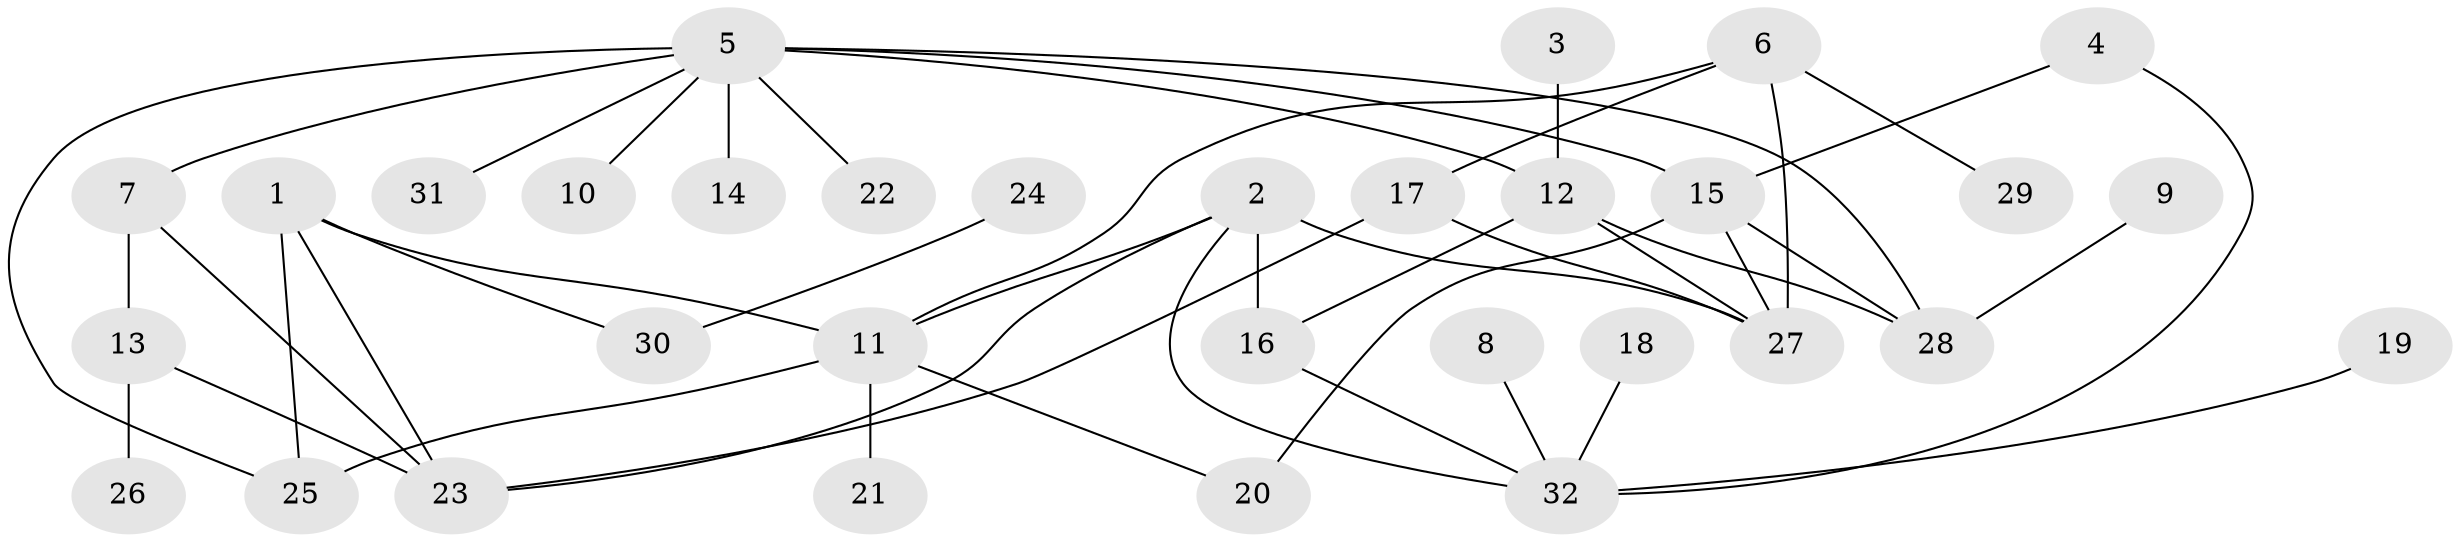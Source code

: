 // original degree distribution, {4: 0.0625, 7: 0.0625, 6: 0.03125, 11: 0.015625, 5: 0.078125, 1: 0.546875, 2: 0.15625, 3: 0.046875}
// Generated by graph-tools (version 1.1) at 2025/37/03/04/25 23:37:46]
// undirected, 32 vertices, 46 edges
graph export_dot {
  node [color=gray90,style=filled];
  1;
  2;
  3;
  4;
  5;
  6;
  7;
  8;
  9;
  10;
  11;
  12;
  13;
  14;
  15;
  16;
  17;
  18;
  19;
  20;
  21;
  22;
  23;
  24;
  25;
  26;
  27;
  28;
  29;
  30;
  31;
  32;
  1 -- 11 [weight=1.0];
  1 -- 23 [weight=1.0];
  1 -- 25 [weight=1.0];
  1 -- 30 [weight=1.0];
  2 -- 11 [weight=1.0];
  2 -- 16 [weight=1.0];
  2 -- 23 [weight=1.0];
  2 -- 27 [weight=1.0];
  2 -- 32 [weight=1.0];
  3 -- 12 [weight=1.0];
  4 -- 15 [weight=1.0];
  4 -- 32 [weight=1.0];
  5 -- 7 [weight=1.0];
  5 -- 10 [weight=1.0];
  5 -- 12 [weight=1.0];
  5 -- 14 [weight=1.0];
  5 -- 15 [weight=1.0];
  5 -- 22 [weight=1.0];
  5 -- 25 [weight=1.0];
  5 -- 28 [weight=1.0];
  5 -- 31 [weight=1.0];
  6 -- 11 [weight=1.0];
  6 -- 17 [weight=1.0];
  6 -- 27 [weight=1.0];
  6 -- 29 [weight=1.0];
  7 -- 13 [weight=1.0];
  7 -- 23 [weight=1.0];
  8 -- 32 [weight=1.0];
  9 -- 28 [weight=1.0];
  11 -- 20 [weight=1.0];
  11 -- 21 [weight=1.0];
  11 -- 25 [weight=1.0];
  12 -- 16 [weight=1.0];
  12 -- 27 [weight=1.0];
  12 -- 28 [weight=1.0];
  13 -- 23 [weight=1.0];
  13 -- 26 [weight=1.0];
  15 -- 20 [weight=1.0];
  15 -- 27 [weight=1.0];
  15 -- 28 [weight=1.0];
  16 -- 32 [weight=1.0];
  17 -- 23 [weight=1.0];
  17 -- 27 [weight=1.0];
  18 -- 32 [weight=1.0];
  19 -- 32 [weight=1.0];
  24 -- 30 [weight=1.0];
}
